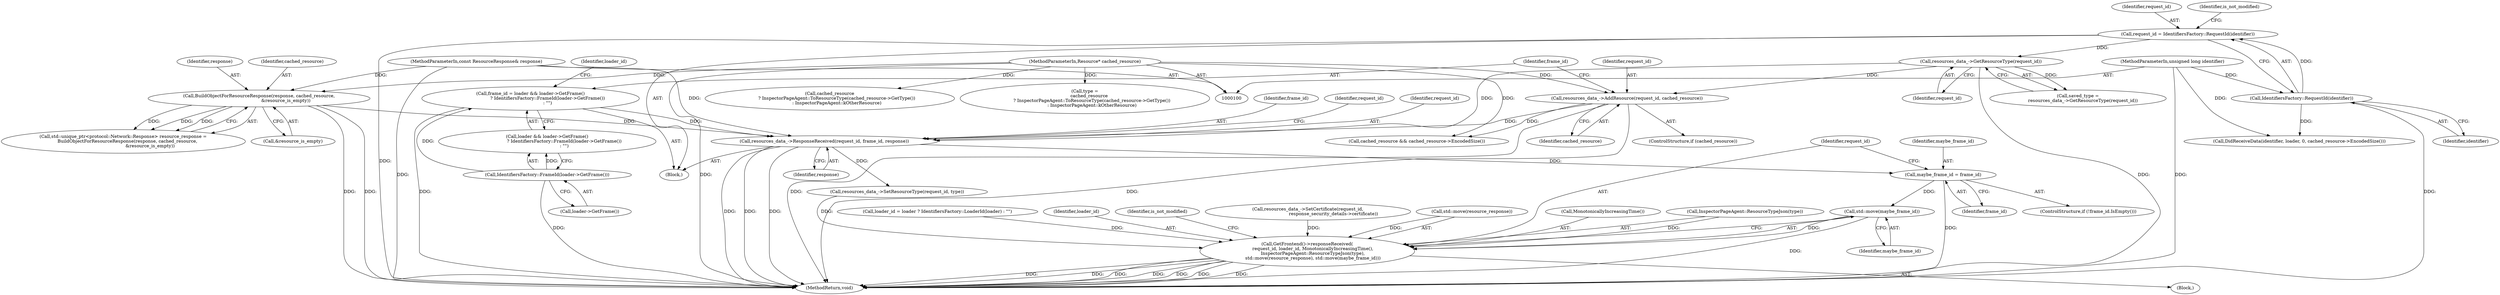 digraph "0_Chrome_1c40f9042ae2d6ee7483d72998aabb5e73b2ff60_0@API" {
"1000247" [label="(Call,std::move(maybe_frame_id))"];
"1000236" [label="(Call,maybe_frame_id = frame_id)"];
"1000201" [label="(Call,resources_data_->ResponseReceived(request_id, frame_id, response))"];
"1000143" [label="(Call,resources_data_->GetResourceType(request_id))"];
"1000107" [label="(Call,request_id = IdentifiersFactory::RequestId(identifier))"];
"1000109" [label="(Call,IdentifiersFactory::RequestId(identifier))"];
"1000101" [label="(MethodParameterIn,unsigned long identifier)"];
"1000180" [label="(Call,resources_data_->AddResource(request_id, cached_resource))"];
"1000104" [label="(MethodParameterIn,Resource* cached_resource)"];
"1000184" [label="(Call,frame_id = loader && loader->GetFrame()\n                        ? IdentifiersFactory::FrameId(loader->GetFrame())\n                        : \"\")"];
"1000190" [label="(Call,IdentifiersFactory::FrameId(loader->GetFrame()))"];
"1000127" [label="(Call,BuildObjectForResourceResponse(response, cached_resource,\n                                      &resource_is_empty))"];
"1000103" [label="(MethodParameterIn,const ResourceResponse& response)"];
"1000239" [label="(Call,GetFrontend()->responseReceived(\n        request_id, loader_id, MonotonicallyIncreasingTime(),\n        InspectorPageAgent::ResourceTypeJson(type),\n        std::move(resource_response), std::move(maybe_frame_id)))"];
"1000247" [label="(Call,std::move(maybe_frame_id))"];
"1000204" [label="(Identifier,response)"];
"1000178" [label="(ControlStructure,if (cached_resource))"];
"1000128" [label="(Identifier,response)"];
"1000221" [label="(Call,resources_data_->SetCertificate(request_id,\n                                    response_security_details->certificate))"];
"1000236" [label="(Call,maybe_frame_id = frame_id)"];
"1000127" [label="(Call,BuildObjectForResourceResponse(response, cached_resource,\n                                      &resource_is_empty))"];
"1000186" [label="(Call,loader && loader->GetFrame()\n                        ? IdentifiersFactory::FrameId(loader->GetFrame())\n                        : \"\")"];
"1000108" [label="(Identifier,request_id)"];
"1000182" [label="(Identifier,cached_resource)"];
"1000113" [label="(Identifier,is_not_modified)"];
"1000185" [label="(Identifier,frame_id)"];
"1000135" [label="(Call,cached_resource\n          ? InspectorPageAgent::ToResourceType(cached_resource->GetType())\n          : InspectorPageAgent::kOtherResource)"];
"1000248" [label="(Identifier,maybe_frame_id)"];
"1000206" [label="(Identifier,request_id)"];
"1000191" [label="(Call,loader->GetFrame())"];
"1000233" [label="(ControlStructure,if (!frame_id.IsEmpty()))"];
"1000130" [label="(Call,&resource_is_empty)"];
"1000110" [label="(Identifier,identifier)"];
"1000205" [label="(Call,resources_data_->SetResourceType(request_id, type))"];
"1000202" [label="(Identifier,request_id)"];
"1000203" [label="(Identifier,frame_id)"];
"1000238" [label="(Identifier,frame_id)"];
"1000245" [label="(Call,std::move(resource_response))"];
"1000260" [label="(MethodReturn,void)"];
"1000240" [label="(Identifier,request_id)"];
"1000181" [label="(Identifier,request_id)"];
"1000144" [label="(Identifier,request_id)"];
"1000133" [label="(Call,type =\n      cached_resource\n          ? InspectorPageAgent::ToResourceType(cached_resource->GetType())\n          : InspectorPageAgent::kOtherResource)"];
"1000242" [label="(Call,MonotonicallyIncreasingTime())"];
"1000143" [label="(Call,resources_data_->GetResourceType(request_id))"];
"1000243" [label="(Call,InspectorPageAgent::ResourceTypeJson(type))"];
"1000194" [label="(Call,loader_id = loader ? IdentifiersFactory::LoaderId(loader) : \"\")"];
"1000107" [label="(Call,request_id = IdentifiersFactory::RequestId(identifier))"];
"1000184" [label="(Call,frame_id = loader && loader->GetFrame()\n                        ? IdentifiersFactory::FrameId(loader->GetFrame())\n                        : \"\")"];
"1000105" [label="(Block,)"];
"1000190" [label="(Call,IdentifiersFactory::FrameId(loader->GetFrame()))"];
"1000180" [label="(Call,resources_data_->AddResource(request_id, cached_resource))"];
"1000101" [label="(MethodParameterIn,unsigned long identifier)"];
"1000104" [label="(MethodParameterIn,Resource* cached_resource)"];
"1000241" [label="(Identifier,loader_id)"];
"1000255" [label="(Call,DidReceiveData(identifier, loader, 0, cached_resource->EncodedSize()))"];
"1000195" [label="(Identifier,loader_id)"];
"1000237" [label="(Identifier,maybe_frame_id)"];
"1000109" [label="(Call,IdentifiersFactory::RequestId(identifier))"];
"1000231" [label="(Block,)"];
"1000239" [label="(Call,GetFrontend()->responseReceived(\n        request_id, loader_id, MonotonicallyIncreasingTime(),\n        InspectorPageAgent::ResourceTypeJson(type),\n        std::move(resource_response), std::move(maybe_frame_id)))"];
"1000121" [label="(Call,std::unique_ptr<protocol::Network::Response> resource_response =\n      BuildObjectForResourceResponse(response, cached_resource,\n                                      &resource_is_empty))"];
"1000201" [label="(Call,resources_data_->ResponseReceived(request_id, frame_id, response))"];
"1000129" [label="(Identifier,cached_resource)"];
"1000141" [label="(Call,saved_type =\n       resources_data_->GetResourceType(request_id))"];
"1000251" [label="(Identifier,is_not_modified)"];
"1000103" [label="(MethodParameterIn,const ResourceResponse& response)"];
"1000252" [label="(Call,cached_resource && cached_resource->EncodedSize())"];
"1000247" -> "1000239"  [label="AST: "];
"1000247" -> "1000248"  [label="CFG: "];
"1000248" -> "1000247"  [label="AST: "];
"1000239" -> "1000247"  [label="CFG: "];
"1000247" -> "1000260"  [label="DDG: "];
"1000247" -> "1000239"  [label="DDG: "];
"1000236" -> "1000247"  [label="DDG: "];
"1000236" -> "1000233"  [label="AST: "];
"1000236" -> "1000238"  [label="CFG: "];
"1000237" -> "1000236"  [label="AST: "];
"1000238" -> "1000236"  [label="AST: "];
"1000240" -> "1000236"  [label="CFG: "];
"1000236" -> "1000260"  [label="DDG: "];
"1000201" -> "1000236"  [label="DDG: "];
"1000201" -> "1000105"  [label="AST: "];
"1000201" -> "1000204"  [label="CFG: "];
"1000202" -> "1000201"  [label="AST: "];
"1000203" -> "1000201"  [label="AST: "];
"1000204" -> "1000201"  [label="AST: "];
"1000206" -> "1000201"  [label="CFG: "];
"1000201" -> "1000260"  [label="DDG: "];
"1000201" -> "1000260"  [label="DDG: "];
"1000201" -> "1000260"  [label="DDG: "];
"1000143" -> "1000201"  [label="DDG: "];
"1000180" -> "1000201"  [label="DDG: "];
"1000184" -> "1000201"  [label="DDG: "];
"1000127" -> "1000201"  [label="DDG: "];
"1000103" -> "1000201"  [label="DDG: "];
"1000201" -> "1000205"  [label="DDG: "];
"1000143" -> "1000141"  [label="AST: "];
"1000143" -> "1000144"  [label="CFG: "];
"1000144" -> "1000143"  [label="AST: "];
"1000141" -> "1000143"  [label="CFG: "];
"1000143" -> "1000260"  [label="DDG: "];
"1000143" -> "1000141"  [label="DDG: "];
"1000107" -> "1000143"  [label="DDG: "];
"1000143" -> "1000180"  [label="DDG: "];
"1000107" -> "1000105"  [label="AST: "];
"1000107" -> "1000109"  [label="CFG: "];
"1000108" -> "1000107"  [label="AST: "];
"1000109" -> "1000107"  [label="AST: "];
"1000113" -> "1000107"  [label="CFG: "];
"1000107" -> "1000260"  [label="DDG: "];
"1000109" -> "1000107"  [label="DDG: "];
"1000109" -> "1000110"  [label="CFG: "];
"1000110" -> "1000109"  [label="AST: "];
"1000109" -> "1000260"  [label="DDG: "];
"1000101" -> "1000109"  [label="DDG: "];
"1000109" -> "1000255"  [label="DDG: "];
"1000101" -> "1000100"  [label="AST: "];
"1000101" -> "1000260"  [label="DDG: "];
"1000101" -> "1000255"  [label="DDG: "];
"1000180" -> "1000178"  [label="AST: "];
"1000180" -> "1000182"  [label="CFG: "];
"1000181" -> "1000180"  [label="AST: "];
"1000182" -> "1000180"  [label="AST: "];
"1000185" -> "1000180"  [label="CFG: "];
"1000180" -> "1000260"  [label="DDG: "];
"1000180" -> "1000260"  [label="DDG: "];
"1000104" -> "1000180"  [label="DDG: "];
"1000180" -> "1000252"  [label="DDG: "];
"1000104" -> "1000100"  [label="AST: "];
"1000104" -> "1000260"  [label="DDG: "];
"1000104" -> "1000127"  [label="DDG: "];
"1000104" -> "1000133"  [label="DDG: "];
"1000104" -> "1000135"  [label="DDG: "];
"1000104" -> "1000252"  [label="DDG: "];
"1000184" -> "1000105"  [label="AST: "];
"1000184" -> "1000186"  [label="CFG: "];
"1000185" -> "1000184"  [label="AST: "];
"1000186" -> "1000184"  [label="AST: "];
"1000195" -> "1000184"  [label="CFG: "];
"1000184" -> "1000260"  [label="DDG: "];
"1000190" -> "1000184"  [label="DDG: "];
"1000190" -> "1000186"  [label="AST: "];
"1000190" -> "1000191"  [label="CFG: "];
"1000191" -> "1000190"  [label="AST: "];
"1000186" -> "1000190"  [label="CFG: "];
"1000190" -> "1000260"  [label="DDG: "];
"1000190" -> "1000186"  [label="DDG: "];
"1000127" -> "1000121"  [label="AST: "];
"1000127" -> "1000130"  [label="CFG: "];
"1000128" -> "1000127"  [label="AST: "];
"1000129" -> "1000127"  [label="AST: "];
"1000130" -> "1000127"  [label="AST: "];
"1000121" -> "1000127"  [label="CFG: "];
"1000127" -> "1000260"  [label="DDG: "];
"1000127" -> "1000260"  [label="DDG: "];
"1000127" -> "1000121"  [label="DDG: "];
"1000127" -> "1000121"  [label="DDG: "];
"1000127" -> "1000121"  [label="DDG: "];
"1000103" -> "1000127"  [label="DDG: "];
"1000103" -> "1000100"  [label="AST: "];
"1000103" -> "1000260"  [label="DDG: "];
"1000239" -> "1000231"  [label="AST: "];
"1000240" -> "1000239"  [label="AST: "];
"1000241" -> "1000239"  [label="AST: "];
"1000242" -> "1000239"  [label="AST: "];
"1000243" -> "1000239"  [label="AST: "];
"1000245" -> "1000239"  [label="AST: "];
"1000251" -> "1000239"  [label="CFG: "];
"1000239" -> "1000260"  [label="DDG: "];
"1000239" -> "1000260"  [label="DDG: "];
"1000239" -> "1000260"  [label="DDG: "];
"1000239" -> "1000260"  [label="DDG: "];
"1000239" -> "1000260"  [label="DDG: "];
"1000239" -> "1000260"  [label="DDG: "];
"1000239" -> "1000260"  [label="DDG: "];
"1000205" -> "1000239"  [label="DDG: "];
"1000221" -> "1000239"  [label="DDG: "];
"1000194" -> "1000239"  [label="DDG: "];
"1000243" -> "1000239"  [label="DDG: "];
"1000245" -> "1000239"  [label="DDG: "];
}
